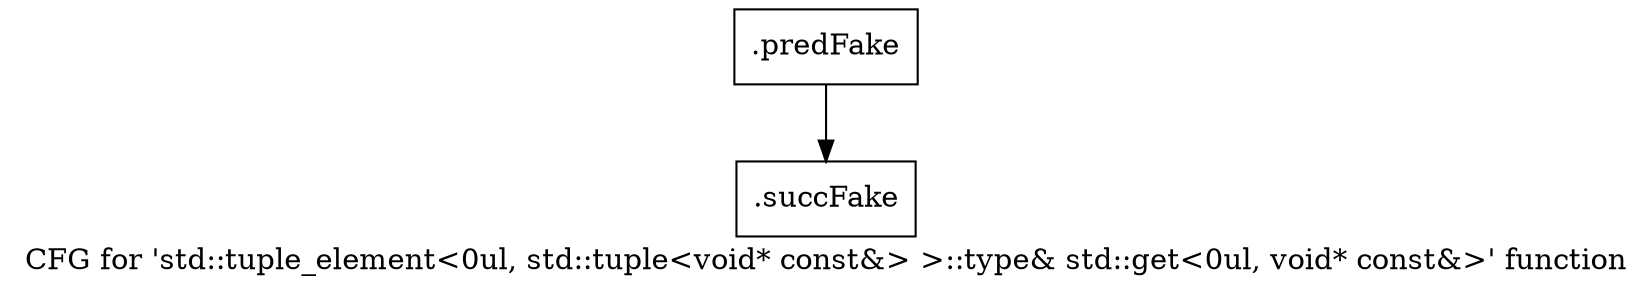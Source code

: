 digraph "CFG for 'std::tuple_element\<0ul, std::tuple\<void* const&\> \>::type& std::get\<0ul, void* const&\>' function" {
	label="CFG for 'std::tuple_element\<0ul, std::tuple\<void* const&\> \>::type& std::get\<0ul, void* const&\>' function";

	Node0x5201940 [shape=record,filename="",linenumber="",label="{.predFake}"];
	Node0x5201940 -> Node0x52cd0b0[ callList="" memoryops="" filename="/home/akhilkushe/Xilinx/Vitis_HLS/2021.2/tps/lnx64/gcc-6.2.0/lib/gcc/x86_64-pc-linux-gnu/6.2.0/../../../../include/c++/6.2.0/tuple" execusionnum="1"];
	Node0x52cd0b0 [shape=record,filename="/home/akhilkushe/Xilinx/Vitis_HLS/2021.2/tps/lnx64/gcc-6.2.0/lib/gcc/x86_64-pc-linux-gnu/6.2.0/../../../../include/c++/6.2.0/tuple",linenumber="1255",label="{.succFake}"];
}
